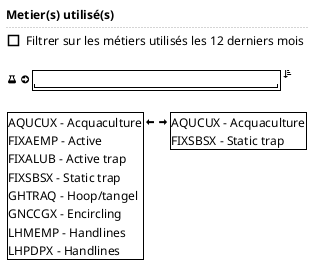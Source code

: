 @startsalt
{
  <b>Metier(s) utilisé(s)
  ..
  [] Filtrer sur les métiers utilisés les 12 derniers mois
  .
  {<&beaker> <&arrow-circle-right> {+  "                              "    }<&sort-ascending>}
  .
  {
  {+
  AQUCUX - Acquaculture
  FIXAEMP - Active
  FIXALUB - Active trap
  FIXSBSX - Static trap
  GHTRAQ - Hoop/tangel
  GNCCGX - Encircling
  LHMEMP - Handlines
  LHPDPX - Handlines
  }  <&arrow-thick-left> <&arrow-thick-right> {+
  AQUCUX - Acquaculture
  FIXSBSX - Static trap
  }
  }
}
@endsalt
